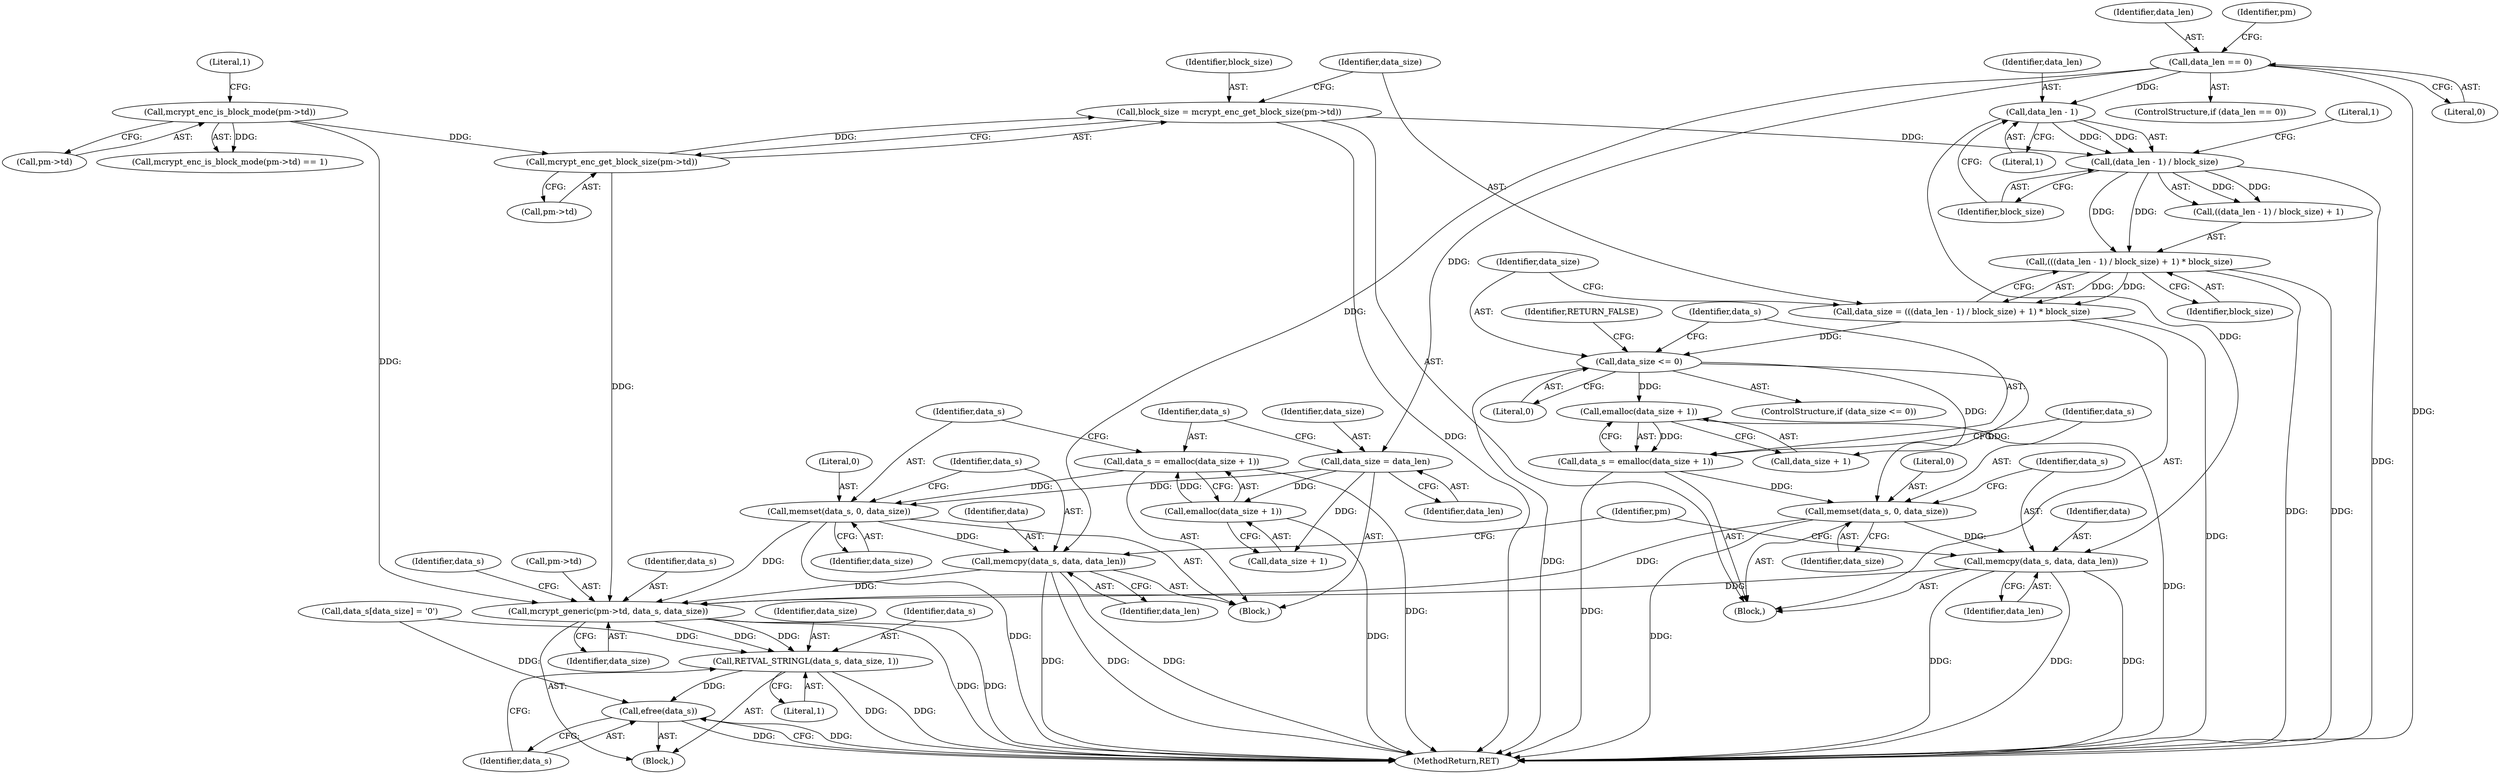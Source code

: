 digraph "0_php-src_6c5211a0cef0cc2854eaa387e0eb036e012904d0?w=1_1@API" {
"1000184" [label="(Call,mcrypt_generic(pm->td, data_s, data_size))"];
"1000122" [label="(Call,mcrypt_enc_is_block_mode(pm->td))"];
"1000130" [label="(Call,mcrypt_enc_get_block_size(pm->td))"];
"1000180" [label="(Call,memcpy(data_s, data, data_len))"];
"1000176" [label="(Call,memset(data_s, 0, data_size))"];
"1000170" [label="(Call,data_s = emalloc(data_size + 1))"];
"1000172" [label="(Call,emalloc(data_size + 1))"];
"1000167" [label="(Call,data_size = data_len)"];
"1000116" [label="(Call,data_len == 0)"];
"1000161" [label="(Call,memcpy(data_s, data, data_len))"];
"1000157" [label="(Call,memset(data_s, 0, data_size))"];
"1000151" [label="(Call,data_s = emalloc(data_size + 1))"];
"1000153" [label="(Call,emalloc(data_size + 1))"];
"1000146" [label="(Call,data_size <= 0)"];
"1000134" [label="(Call,data_size = (((data_len - 1) / block_size) + 1) * block_size)"];
"1000136" [label="(Call,(((data_len - 1) / block_size) + 1) * block_size)"];
"1000138" [label="(Call,(data_len - 1) / block_size)"];
"1000139" [label="(Call,data_len - 1)"];
"1000128" [label="(Call,block_size = mcrypt_enc_get_block_size(pm->td))"];
"1000195" [label="(Call,RETVAL_STRINGL(data_s, data_size, 1))"];
"1000199" [label="(Call,efree(data_s))"];
"1000116" [label="(Call,data_len == 0)"];
"1000189" [label="(Identifier,data_size)"];
"1000130" [label="(Call,mcrypt_enc_get_block_size(pm->td))"];
"1000184" [label="(Call,mcrypt_generic(pm->td, data_s, data_size))"];
"1000142" [label="(Identifier,block_size)"];
"1000117" [label="(Identifier,data_len)"];
"1000138" [label="(Call,(data_len - 1) / block_size)"];
"1000182" [label="(Identifier,data)"];
"1000170" [label="(Call,data_s = emalloc(data_size + 1))"];
"1000179" [label="(Identifier,data_size)"];
"1000163" [label="(Identifier,data)"];
"1000145" [label="(ControlStructure,if (data_size <= 0))"];
"1000151" [label="(Call,data_s = emalloc(data_size + 1))"];
"1000199" [label="(Call,efree(data_s))"];
"1000157" [label="(Call,memset(data_s, 0, data_size))"];
"1000197" [label="(Identifier,data_size)"];
"1000136" [label="(Call,(((data_len - 1) / block_size) + 1) * block_size)"];
"1000167" [label="(Call,data_size = data_len)"];
"1000115" [label="(ControlStructure,if (data_len == 0))"];
"1000180" [label="(Call,memcpy(data_s, data, data_len))"];
"1000144" [label="(Identifier,block_size)"];
"1000166" [label="(Block,)"];
"1000196" [label="(Identifier,data_s)"];
"1000127" [label="(Block,)"];
"1000124" [label="(Identifier,pm)"];
"1000178" [label="(Literal,0)"];
"1000118" [label="(Literal,0)"];
"1000141" [label="(Literal,1)"];
"1000140" [label="(Identifier,data_len)"];
"1000135" [label="(Identifier,data_size)"];
"1000173" [label="(Call,data_size + 1)"];
"1000123" [label="(Call,pm->td)"];
"1000129" [label="(Identifier,block_size)"];
"1000190" [label="(Call,data_s[data_size] = '\0')"];
"1000186" [label="(Identifier,pm)"];
"1000147" [label="(Identifier,data_size)"];
"1000137" [label="(Call,((data_len - 1) / block_size) + 1)"];
"1000176" [label="(Call,memset(data_s, 0, data_size))"];
"1000168" [label="(Identifier,data_size)"];
"1000131" [label="(Call,pm->td)"];
"1000152" [label="(Identifier,data_s)"];
"1000150" [label="(Identifier,RETURN_FALSE)"];
"1000200" [label="(Identifier,data_s)"];
"1000159" [label="(Literal,0)"];
"1000128" [label="(Call,block_size = mcrypt_enc_get_block_size(pm->td))"];
"1000172" [label="(Call,emalloc(data_size + 1))"];
"1000198" [label="(Literal,1)"];
"1000161" [label="(Call,memcpy(data_s, data, data_len))"];
"1000192" [label="(Identifier,data_s)"];
"1000183" [label="(Identifier,data_len)"];
"1000195" [label="(Call,RETVAL_STRINGL(data_s, data_size, 1))"];
"1000158" [label="(Identifier,data_s)"];
"1000185" [label="(Call,pm->td)"];
"1000201" [label="(MethodReturn,RET)"];
"1000181" [label="(Identifier,data_s)"];
"1000134" [label="(Call,data_size = (((data_len - 1) / block_size) + 1) * block_size)"];
"1000177" [label="(Identifier,data_s)"];
"1000148" [label="(Literal,0)"];
"1000171" [label="(Identifier,data_s)"];
"1000122" [label="(Call,mcrypt_enc_is_block_mode(pm->td))"];
"1000169" [label="(Identifier,data_len)"];
"1000139" [label="(Call,data_len - 1)"];
"1000164" [label="(Identifier,data_len)"];
"1000162" [label="(Identifier,data_s)"];
"1000160" [label="(Identifier,data_size)"];
"1000154" [label="(Call,data_size + 1)"];
"1000126" [label="(Literal,1)"];
"1000146" [label="(Call,data_size <= 0)"];
"1000143" [label="(Literal,1)"];
"1000153" [label="(Call,emalloc(data_size + 1))"];
"1000105" [label="(Block,)"];
"1000121" [label="(Call,mcrypt_enc_is_block_mode(pm->td) == 1)"];
"1000188" [label="(Identifier,data_s)"];
"1000184" -> "1000105"  [label="AST: "];
"1000184" -> "1000189"  [label="CFG: "];
"1000185" -> "1000184"  [label="AST: "];
"1000188" -> "1000184"  [label="AST: "];
"1000189" -> "1000184"  [label="AST: "];
"1000192" -> "1000184"  [label="CFG: "];
"1000184" -> "1000201"  [label="DDG: "];
"1000184" -> "1000201"  [label="DDG: "];
"1000122" -> "1000184"  [label="DDG: "];
"1000130" -> "1000184"  [label="DDG: "];
"1000180" -> "1000184"  [label="DDG: "];
"1000161" -> "1000184"  [label="DDG: "];
"1000176" -> "1000184"  [label="DDG: "];
"1000157" -> "1000184"  [label="DDG: "];
"1000184" -> "1000195"  [label="DDG: "];
"1000184" -> "1000195"  [label="DDG: "];
"1000122" -> "1000121"  [label="AST: "];
"1000122" -> "1000123"  [label="CFG: "];
"1000123" -> "1000122"  [label="AST: "];
"1000126" -> "1000122"  [label="CFG: "];
"1000122" -> "1000121"  [label="DDG: "];
"1000122" -> "1000130"  [label="DDG: "];
"1000130" -> "1000128"  [label="AST: "];
"1000130" -> "1000131"  [label="CFG: "];
"1000131" -> "1000130"  [label="AST: "];
"1000128" -> "1000130"  [label="CFG: "];
"1000130" -> "1000128"  [label="DDG: "];
"1000180" -> "1000166"  [label="AST: "];
"1000180" -> "1000183"  [label="CFG: "];
"1000181" -> "1000180"  [label="AST: "];
"1000182" -> "1000180"  [label="AST: "];
"1000183" -> "1000180"  [label="AST: "];
"1000186" -> "1000180"  [label="CFG: "];
"1000180" -> "1000201"  [label="DDG: "];
"1000180" -> "1000201"  [label="DDG: "];
"1000180" -> "1000201"  [label="DDG: "];
"1000176" -> "1000180"  [label="DDG: "];
"1000116" -> "1000180"  [label="DDG: "];
"1000176" -> "1000166"  [label="AST: "];
"1000176" -> "1000179"  [label="CFG: "];
"1000177" -> "1000176"  [label="AST: "];
"1000178" -> "1000176"  [label="AST: "];
"1000179" -> "1000176"  [label="AST: "];
"1000181" -> "1000176"  [label="CFG: "];
"1000176" -> "1000201"  [label="DDG: "];
"1000170" -> "1000176"  [label="DDG: "];
"1000167" -> "1000176"  [label="DDG: "];
"1000170" -> "1000166"  [label="AST: "];
"1000170" -> "1000172"  [label="CFG: "];
"1000171" -> "1000170"  [label="AST: "];
"1000172" -> "1000170"  [label="AST: "];
"1000177" -> "1000170"  [label="CFG: "];
"1000170" -> "1000201"  [label="DDG: "];
"1000172" -> "1000170"  [label="DDG: "];
"1000172" -> "1000173"  [label="CFG: "];
"1000173" -> "1000172"  [label="AST: "];
"1000172" -> "1000201"  [label="DDG: "];
"1000167" -> "1000172"  [label="DDG: "];
"1000167" -> "1000166"  [label="AST: "];
"1000167" -> "1000169"  [label="CFG: "];
"1000168" -> "1000167"  [label="AST: "];
"1000169" -> "1000167"  [label="AST: "];
"1000171" -> "1000167"  [label="CFG: "];
"1000116" -> "1000167"  [label="DDG: "];
"1000167" -> "1000173"  [label="DDG: "];
"1000116" -> "1000115"  [label="AST: "];
"1000116" -> "1000118"  [label="CFG: "];
"1000117" -> "1000116"  [label="AST: "];
"1000118" -> "1000116"  [label="AST: "];
"1000124" -> "1000116"  [label="CFG: "];
"1000116" -> "1000201"  [label="DDG: "];
"1000116" -> "1000139"  [label="DDG: "];
"1000161" -> "1000127"  [label="AST: "];
"1000161" -> "1000164"  [label="CFG: "];
"1000162" -> "1000161"  [label="AST: "];
"1000163" -> "1000161"  [label="AST: "];
"1000164" -> "1000161"  [label="AST: "];
"1000186" -> "1000161"  [label="CFG: "];
"1000161" -> "1000201"  [label="DDG: "];
"1000161" -> "1000201"  [label="DDG: "];
"1000161" -> "1000201"  [label="DDG: "];
"1000157" -> "1000161"  [label="DDG: "];
"1000139" -> "1000161"  [label="DDG: "];
"1000157" -> "1000127"  [label="AST: "];
"1000157" -> "1000160"  [label="CFG: "];
"1000158" -> "1000157"  [label="AST: "];
"1000159" -> "1000157"  [label="AST: "];
"1000160" -> "1000157"  [label="AST: "];
"1000162" -> "1000157"  [label="CFG: "];
"1000157" -> "1000201"  [label="DDG: "];
"1000151" -> "1000157"  [label="DDG: "];
"1000146" -> "1000157"  [label="DDG: "];
"1000151" -> "1000127"  [label="AST: "];
"1000151" -> "1000153"  [label="CFG: "];
"1000152" -> "1000151"  [label="AST: "];
"1000153" -> "1000151"  [label="AST: "];
"1000158" -> "1000151"  [label="CFG: "];
"1000151" -> "1000201"  [label="DDG: "];
"1000153" -> "1000151"  [label="DDG: "];
"1000153" -> "1000154"  [label="CFG: "];
"1000154" -> "1000153"  [label="AST: "];
"1000153" -> "1000201"  [label="DDG: "];
"1000146" -> "1000153"  [label="DDG: "];
"1000146" -> "1000145"  [label="AST: "];
"1000146" -> "1000148"  [label="CFG: "];
"1000147" -> "1000146"  [label="AST: "];
"1000148" -> "1000146"  [label="AST: "];
"1000150" -> "1000146"  [label="CFG: "];
"1000152" -> "1000146"  [label="CFG: "];
"1000146" -> "1000201"  [label="DDG: "];
"1000134" -> "1000146"  [label="DDG: "];
"1000146" -> "1000154"  [label="DDG: "];
"1000134" -> "1000127"  [label="AST: "];
"1000134" -> "1000136"  [label="CFG: "];
"1000135" -> "1000134"  [label="AST: "];
"1000136" -> "1000134"  [label="AST: "];
"1000147" -> "1000134"  [label="CFG: "];
"1000134" -> "1000201"  [label="DDG: "];
"1000136" -> "1000134"  [label="DDG: "];
"1000136" -> "1000134"  [label="DDG: "];
"1000136" -> "1000144"  [label="CFG: "];
"1000137" -> "1000136"  [label="AST: "];
"1000144" -> "1000136"  [label="AST: "];
"1000136" -> "1000201"  [label="DDG: "];
"1000136" -> "1000201"  [label="DDG: "];
"1000138" -> "1000136"  [label="DDG: "];
"1000138" -> "1000136"  [label="DDG: "];
"1000138" -> "1000137"  [label="AST: "];
"1000138" -> "1000142"  [label="CFG: "];
"1000139" -> "1000138"  [label="AST: "];
"1000142" -> "1000138"  [label="AST: "];
"1000143" -> "1000138"  [label="CFG: "];
"1000138" -> "1000201"  [label="DDG: "];
"1000138" -> "1000137"  [label="DDG: "];
"1000138" -> "1000137"  [label="DDG: "];
"1000139" -> "1000138"  [label="DDG: "];
"1000139" -> "1000138"  [label="DDG: "];
"1000128" -> "1000138"  [label="DDG: "];
"1000139" -> "1000141"  [label="CFG: "];
"1000140" -> "1000139"  [label="AST: "];
"1000141" -> "1000139"  [label="AST: "];
"1000142" -> "1000139"  [label="CFG: "];
"1000128" -> "1000127"  [label="AST: "];
"1000129" -> "1000128"  [label="AST: "];
"1000135" -> "1000128"  [label="CFG: "];
"1000128" -> "1000201"  [label="DDG: "];
"1000195" -> "1000105"  [label="AST: "];
"1000195" -> "1000198"  [label="CFG: "];
"1000196" -> "1000195"  [label="AST: "];
"1000197" -> "1000195"  [label="AST: "];
"1000198" -> "1000195"  [label="AST: "];
"1000200" -> "1000195"  [label="CFG: "];
"1000195" -> "1000201"  [label="DDG: "];
"1000195" -> "1000201"  [label="DDG: "];
"1000190" -> "1000195"  [label="DDG: "];
"1000195" -> "1000199"  [label="DDG: "];
"1000199" -> "1000105"  [label="AST: "];
"1000199" -> "1000200"  [label="CFG: "];
"1000200" -> "1000199"  [label="AST: "];
"1000201" -> "1000199"  [label="CFG: "];
"1000199" -> "1000201"  [label="DDG: "];
"1000199" -> "1000201"  [label="DDG: "];
"1000190" -> "1000199"  [label="DDG: "];
}
